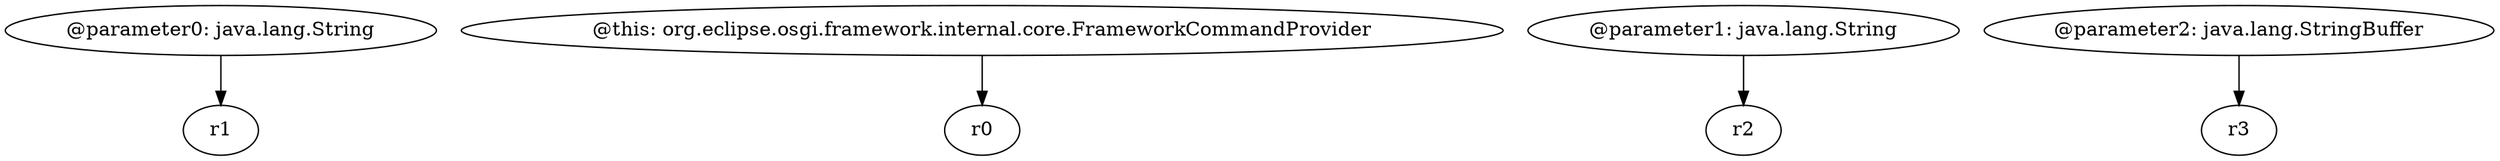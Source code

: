 digraph g {
0[label="@parameter0: java.lang.String"]
1[label="r1"]
0->1[label=""]
2[label="@this: org.eclipse.osgi.framework.internal.core.FrameworkCommandProvider"]
3[label="r0"]
2->3[label=""]
4[label="@parameter1: java.lang.String"]
5[label="r2"]
4->5[label=""]
6[label="@parameter2: java.lang.StringBuffer"]
7[label="r3"]
6->7[label=""]
}